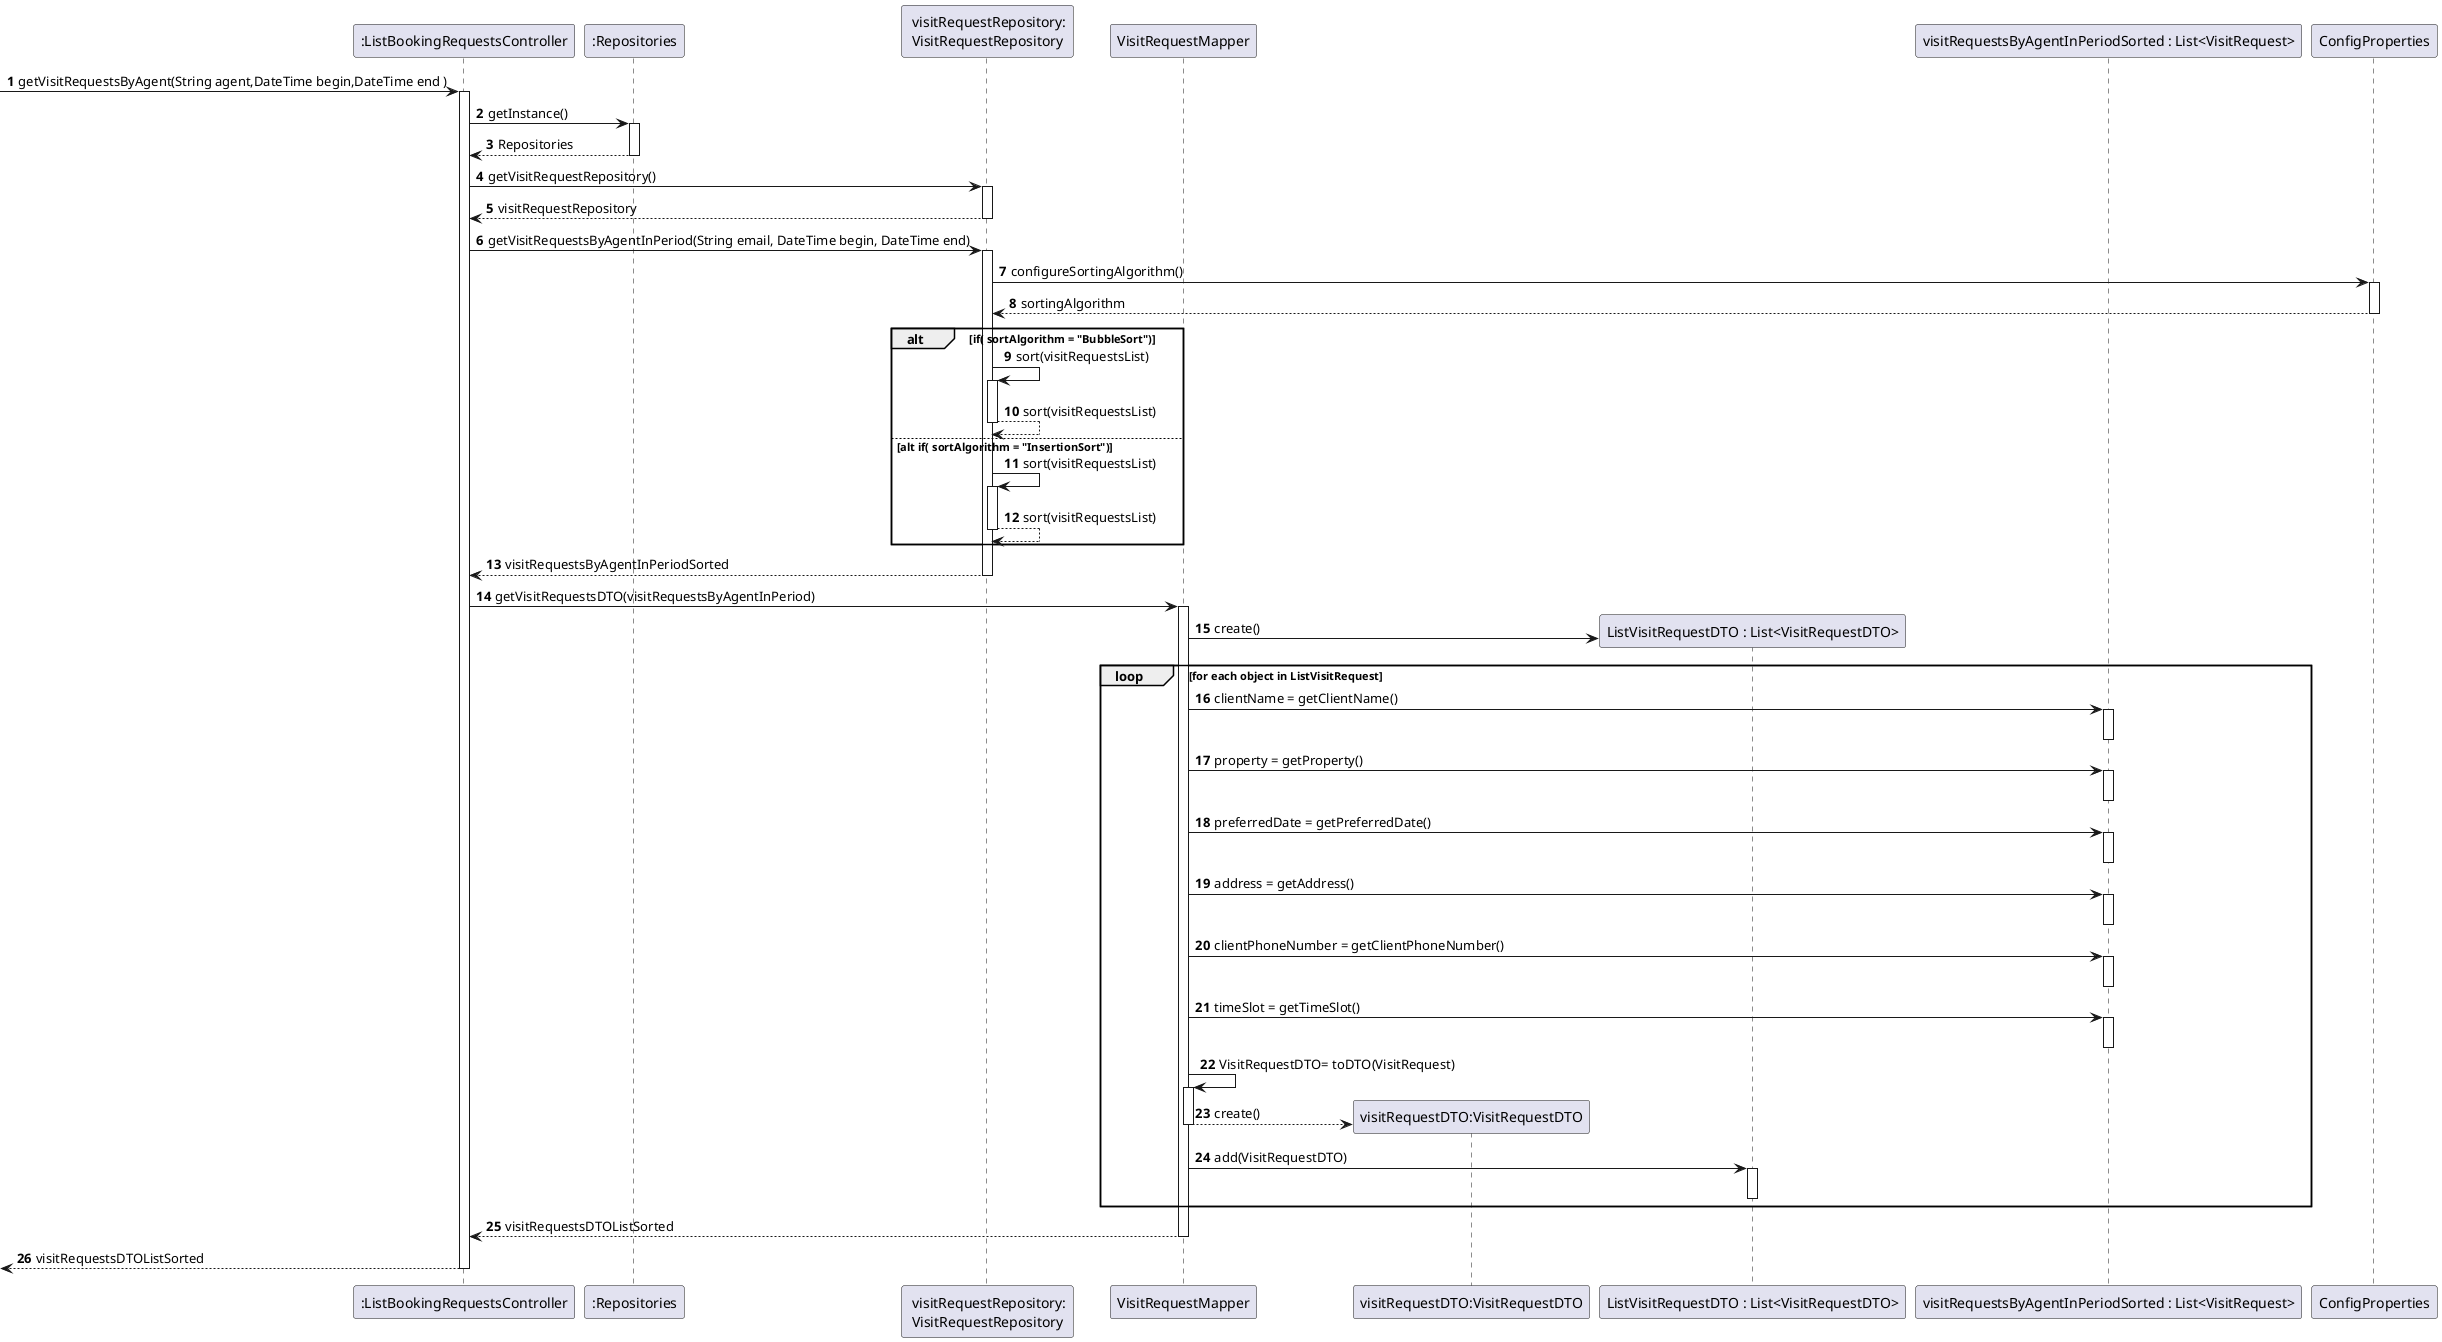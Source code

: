 @startuml
'https://plantuml.com/sequence-diagram





participant ":ListBookingRequestsController" as CTRL
participant ":Repositories" as MainRepository



participant " visitRequestRepository:\nVisitRequestRepository" as VRR




participant "VisitRequestMapper" as VRM
participant "visitRequestDTO:VisitRequestDTO" as VVRDTO
participant "ListVisitRequestDTO : List<VisitRequestDTO>" as VRDTO
participant "visitRequestsByAgentInPeriodSorted : List<VisitRequest>" as VR


autonumber


 -> CTRL: getVisitRequestsByAgent(String agent,DateTime begin,DateTime end )
       activate CTRL


      CTRL -> MainRepository : getInstance()
         activate MainRepository

         MainRepository -->CTRL : Repositories
         deactivate MainRepository

         CTRL -> VRR: getVisitRequestRepository()
         activate VRR

         VRR --> CTRL: visitRequestRepository
         deactivate VRR

         CTRL -> VRR : getVisitRequestsByAgentInPeriod(String email, DateTime begin, DateTime end)
         activate VRR
      VRR -> ConfigProperties: configureSortingAlgorithm()
         activate ConfigProperties

         ConfigProperties --> VRR: sortingAlgorithm

         deactivate ConfigProperties


         alt if( sortAlgorithm = "BubbleSort")


       VRR -> VRR: sort(visitRequestsList)
       activate VRR

        VRR --> VRR: sort(visitRequestsList)
              deactivate VRR


              else alt if( sortAlgorithm = "InsertionSort")

               VRR -> VRR: sort(visitRequestsList)
                     activate VRR

                      VRR --> VRR: sort(visitRequestsList)
                            deactivate VRR









         end group



         VRR --> CTRL: visitRequestsByAgentInPeriodSorted
         deactivate VRR

          CTRL -> VRM: getVisitRequestsDTO(visitRequestsByAgentInPeriod)
             activate VRM

        VRM -> VRDTO**: create()

      loop for each object in ListVisitRequest



    VRM-> VR: clientName = getClientName()
    activate VR
    deactivate VR

     VRM-> VR: property = getProperty()
     activate VR
     deactivate VR

     VRM-> VR: preferredDate = getPreferredDate()
     activate VR
     deactivate VR


     VRM-> VR: address = getAddress()
     activate VR
     deactivate VR




     VRM-> VR: clientPhoneNumber = getClientPhoneNumber()
     activate VR
     deactivate VR



     VRM-> VR: timeSlot = getTimeSlot()
      activate VR
     deactivate VR

      VRM-> VRM: VisitRequestDTO= toDTO(VisitRequest)
            activate VRM

            VRM --> VVRDTO**: create()
            deactivate VRM


            VRM -> VRDTO: add(VisitRequestDTO)
            activate VRDTO
            deactivate VRDTO



            end group


            VRM --> CTRL: visitRequestsDTOListSorted
            deactivate VRM

            <-- CTRL:visitRequestsDTOListSorted
            deactivate CTRL

@enduml